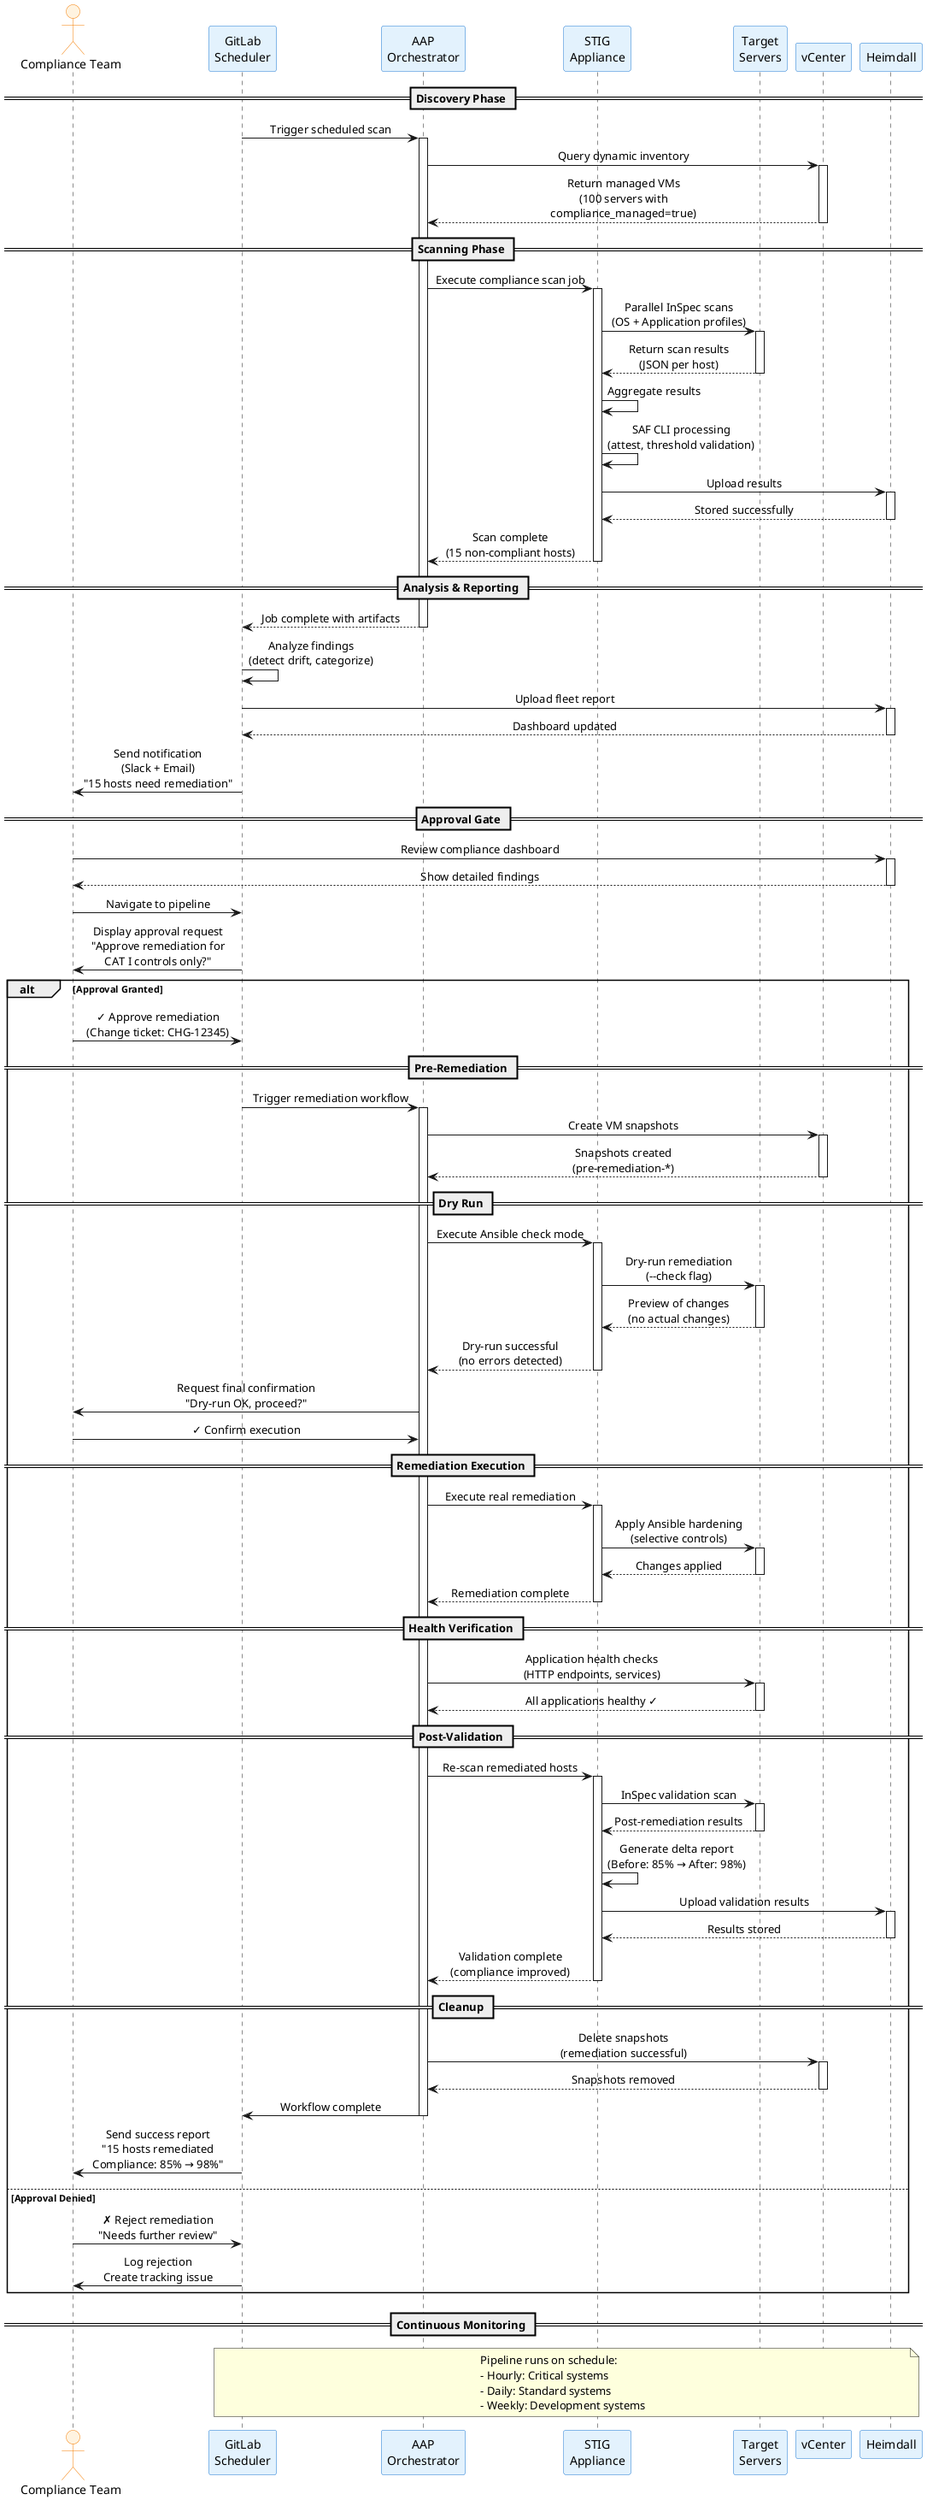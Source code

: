 @startuml continuous-compliance-sequence
!pragma teoz true

skinparam sequenceMessageAlign center
skinparam backgroundColor #FFFFFF
skinparam participant {
    BackgroundColor #E3F2FD
    BorderColor #1976D2
}
skinparam actor {
    BackgroundColor #FFF3E0
    BorderColor #F57C00
}

actor "Compliance Team" as team
participant "GitLab\nScheduler" as gitlab
participant "AAP\nOrchestrator" as aap
participant "STIG\nAppliance" as stig
participant "Target\nServers" as targets
participant "vCenter" as vcenter
participant "Heimdall" as heimdall

== Discovery Phase ==
gitlab -> aap: Trigger scheduled scan
activate aap
aap -> vcenter: Query dynamic inventory
activate vcenter
vcenter --> aap: Return managed VMs\n(100 servers with\ncompliance_managed=true)
deactivate vcenter

== Scanning Phase ==
aap -> stig: Execute compliance scan job
activate stig
stig -> targets: Parallel InSpec scans\n(OS + Application profiles)
activate targets
targets --> stig: Return scan results\n(JSON per host)
deactivate targets

stig -> stig: Aggregate results
stig -> stig: SAF CLI processing\n(attest, threshold validation)
stig -> heimdall: Upload results
activate heimdall
heimdall --> stig: Stored successfully
deactivate heimdall

stig --> aap: Scan complete\n(15 non-compliant hosts)
deactivate stig

== Analysis & Reporting ==
aap --> gitlab: Job complete with artifacts
deactivate aap
gitlab -> gitlab: Analyze findings\n(detect drift, categorize)
gitlab -> heimdall: Upload fleet report
activate heimdall
heimdall --> gitlab: Dashboard updated
deactivate heimdall

gitlab -> team: Send notification\n(Slack + Email)\n"15 hosts need remediation"

== Approval Gate ==
team -> heimdall: Review compliance dashboard
activate heimdall
heimdall --> team: Show detailed findings
deactivate heimdall

team -> gitlab: Navigate to pipeline
gitlab -> team: Display approval request\n"Approve remediation for\nCAT I controls only?"

alt Approval Granted
    team -> gitlab: ✓ Approve remediation\n(Change ticket: CHG-12345)
    
    == Pre-Remediation ==
    gitlab -> aap: Trigger remediation workflow
    activate aap
    aap -> vcenter: Create VM snapshots
    activate vcenter
    vcenter --> aap: Snapshots created\n(pre-remediation-*)
    deactivate vcenter
    
    == Dry Run ==
    aap -> stig: Execute Ansible check mode
    activate stig
    stig -> targets: Dry-run remediation\n(--check flag)
    activate targets
    targets --> stig: Preview of changes\n(no actual changes)
    deactivate targets
    stig --> aap: Dry-run successful\n(no errors detected)
    deactivate stig
    
    aap -> team: Request final confirmation\n"Dry-run OK, proceed?"
    team -> aap: ✓ Confirm execution
    
    == Remediation Execution ==
    aap -> stig: Execute real remediation
    activate stig
    stig -> targets: Apply Ansible hardening\n(selective controls)
    activate targets
    targets --> stig: Changes applied
    deactivate targets
    stig --> aap: Remediation complete
    deactivate stig
    
    == Health Verification ==
    aap -> targets: Application health checks\n(HTTP endpoints, services)
    activate targets
    targets --> aap: All applications healthy ✓
    deactivate targets
    
    == Post-Validation ==
    aap -> stig: Re-scan remediated hosts
    activate stig
    stig -> targets: InSpec validation scan
    activate targets
    targets --> stig: Post-remediation results
    deactivate targets
    
    stig -> stig: Generate delta report\n(Before: 85% → After: 98%)
    stig -> heimdall: Upload validation results
    activate heimdall
    heimdall --> stig: Results stored
    deactivate heimdall
    stig --> aap: Validation complete\n(compliance improved)
    deactivate stig
    
    == Cleanup ==
    aap -> vcenter: Delete snapshots\n(remediation successful)
    activate vcenter
    vcenter --> aap: Snapshots removed
    deactivate vcenter
    
    aap -> gitlab: Workflow complete
    deactivate aap
    gitlab -> team: Send success report\n"15 hosts remediated\nCompliance: 85% → 98%"
    
else Approval Denied
    team -> gitlab: ✗ Reject remediation\n"Needs further review"
    gitlab -> team: Log rejection\nCreate tracking issue
end

== Continuous Monitoring ==
note over gitlab, heimdall
  Pipeline runs on schedule:
  - Hourly: Critical systems
  - Daily: Standard systems
  - Weekly: Development systems
end note

@enduml